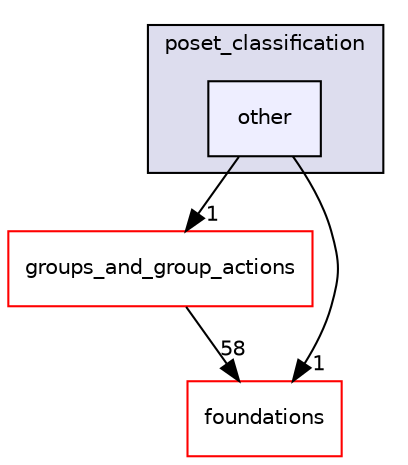 digraph "src/lib/poset_classification/other" {
  compound=true
  node [ fontsize="10", fontname="Helvetica"];
  edge [ labelfontsize="10", labelfontname="Helvetica"];
  subgraph clusterdir_36d0d98b85f6b4b768ba541b6da5206e {
    graph [ bgcolor="#ddddee", pencolor="black", label="poset_classification" fontname="Helvetica", fontsize="10", URL="dir_36d0d98b85f6b4b768ba541b6da5206e.html"]
  dir_6a8146f0dbcfa0efe1db51b09ae4fe63 [shape=box, label="other", style="filled", fillcolor="#eeeeff", pencolor="black", URL="dir_6a8146f0dbcfa0efe1db51b09ae4fe63.html"];
  }
  dir_bd81d8b98708084983c5186f94beb61b [shape=box label="groups_and_group_actions" fillcolor="white" style="filled" color="red" URL="dir_bd81d8b98708084983c5186f94beb61b.html"];
  dir_22aca35e3ec12f68aff9c7ff7652d11f [shape=box label="foundations" fillcolor="white" style="filled" color="red" URL="dir_22aca35e3ec12f68aff9c7ff7652d11f.html"];
  dir_bd81d8b98708084983c5186f94beb61b->dir_22aca35e3ec12f68aff9c7ff7652d11f [headlabel="58", labeldistance=1.5 headhref="dir_000014_000008.html"];
  dir_6a8146f0dbcfa0efe1db51b09ae4fe63->dir_bd81d8b98708084983c5186f94beb61b [headlabel="1", labeldistance=1.5 headhref="dir_000041_000014.html"];
  dir_6a8146f0dbcfa0efe1db51b09ae4fe63->dir_22aca35e3ec12f68aff9c7ff7652d11f [headlabel="1", labeldistance=1.5 headhref="dir_000041_000008.html"];
}
